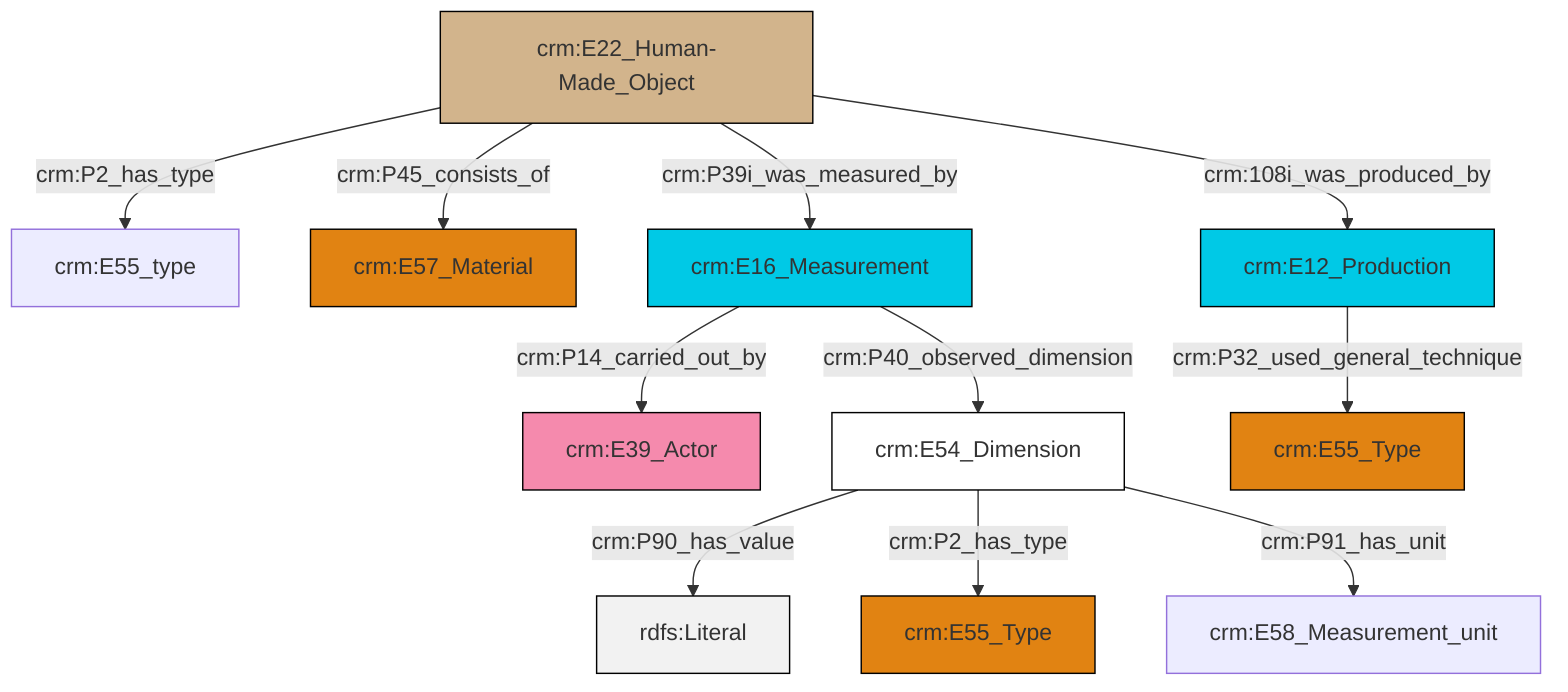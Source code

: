 graph TD
classDef Literal fill:#f2f2f2,stroke:#000000;
classDef CRM_Entity fill:#FFFFFF,stroke:#000000;
classDef Temporal_Entity fill:#00C9E6, stroke:#000000;
classDef Type fill:#E18312, stroke:#000000;
classDef Time-Span fill:#2C9C91, stroke:#000000;
classDef Appellation fill:#FFEB7F, stroke:#000000;
classDef Place fill:#008836, stroke:#000000;
classDef Persistent_Item fill:#B266B2, stroke:#000000;
classDef Conceptual_Object fill:#FFD700, stroke:#000000;
classDef Physical_Thing fill:#D2B48C, stroke:#000000;
classDef Actor fill:#f58aad, stroke:#000000;
classDef PC_Classes fill:#4ce600, stroke:#000000;
classDef Multi fill:#cccccc,stroke:#000000;

4["crm:E54_Dimension"]:::CRM_Entity -->|crm:P90_has_value| 5[rdfs:Literal]:::Literal
0["crm:E22_Human-Made_Object"]:::Physical_Thing -->|crm:P2_has_type| 6["crm:E55_type"]:::Default
0["crm:E22_Human-Made_Object"]:::Physical_Thing -->|crm:P45_consists_of| 8["crm:E57_Material"]:::Type
4["crm:E54_Dimension"]:::CRM_Entity -->|crm:P2_has_type| 2["crm:E55_Type"]:::Type
17["crm:E12_Production"]:::Temporal_Entity -->|crm:P32_used_general_technique| 10["crm:E55_Type"]:::Type
0["crm:E22_Human-Made_Object"]:::Physical_Thing -->|crm:P39i_was_measured_by| 12["crm:E16_Measurement"]:::Temporal_Entity
4["crm:E54_Dimension"]:::CRM_Entity -->|crm:P91_has_unit| 18["crm:E58_Measurement_unit"]:::Default
12["crm:E16_Measurement"]:::Temporal_Entity -->|crm:P14_carried_out_by| 14["crm:E39_Actor"]:::Actor
12["crm:E16_Measurement"]:::Temporal_Entity -->|crm:P40_observed_dimension| 4["crm:E54_Dimension"]:::CRM_Entity
0["crm:E22_Human-Made_Object"]:::Physical_Thing -->|crm:108i_was_produced_by| 17["crm:E12_Production"]:::Temporal_Entity